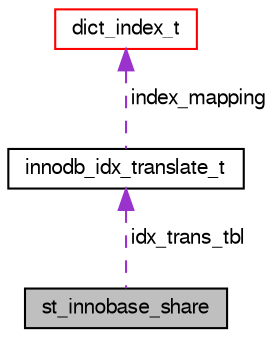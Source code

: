 digraph "st_innobase_share"
{
  bgcolor="transparent";
  edge [fontname="FreeSans",fontsize="10",labelfontname="FreeSans",labelfontsize="10"];
  node [fontname="FreeSans",fontsize="10",shape=record];
  Node1 [label="st_innobase_share",height=0.2,width=0.4,color="black", fillcolor="grey75", style="filled" fontcolor="black"];
  Node2 -> Node1 [dir="back",color="darkorchid3",fontsize="10",style="dashed",label=" idx_trans_tbl" ,fontname="FreeSans"];
  Node2 [label="innodb_idx_translate_t",height=0.2,width=0.4,color="black",URL="$structinnodb__idx__translate__t.html"];
  Node3 -> Node2 [dir="back",color="darkorchid3",fontsize="10",style="dashed",label=" index_mapping" ,fontname="FreeSans"];
  Node3 [label="dict_index_t",height=0.2,width=0.4,color="red",URL="$structdict__index__t.html"];
}

